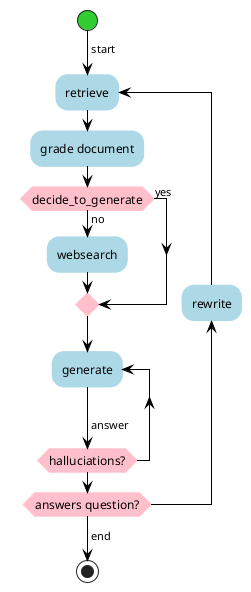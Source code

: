 @startuml Corrective RAG

'skinparam monochrome true
skinparam shadowing false
skinparam activity {
    StartColor limegreen
    EndColor darkblue
    'BackgroundColor #d4de5e
    'BorderColor #5e94de
    BackgroundColor #lightblue
    BorderColor #lightblue
    ArrowColor black
}
skinparam activityDiamond {
    'BackgroundColor #5ede68
    'BorderColor #5e94de
    BackgroundColor #Pink
    BorderColor #Pink
    fontSize 12
}

start
-> start;

repeat :retrieve;


'partition RAG {

:grade document;

if (decide_to_generate) then (yes)    
else (no)
  :websearch;
endif

'}

repeat :generate;

-> answer;

repeat while (halluciations?)

backward :rewrite;

repeat while (answers question?)

-> end;
stop
@enduml